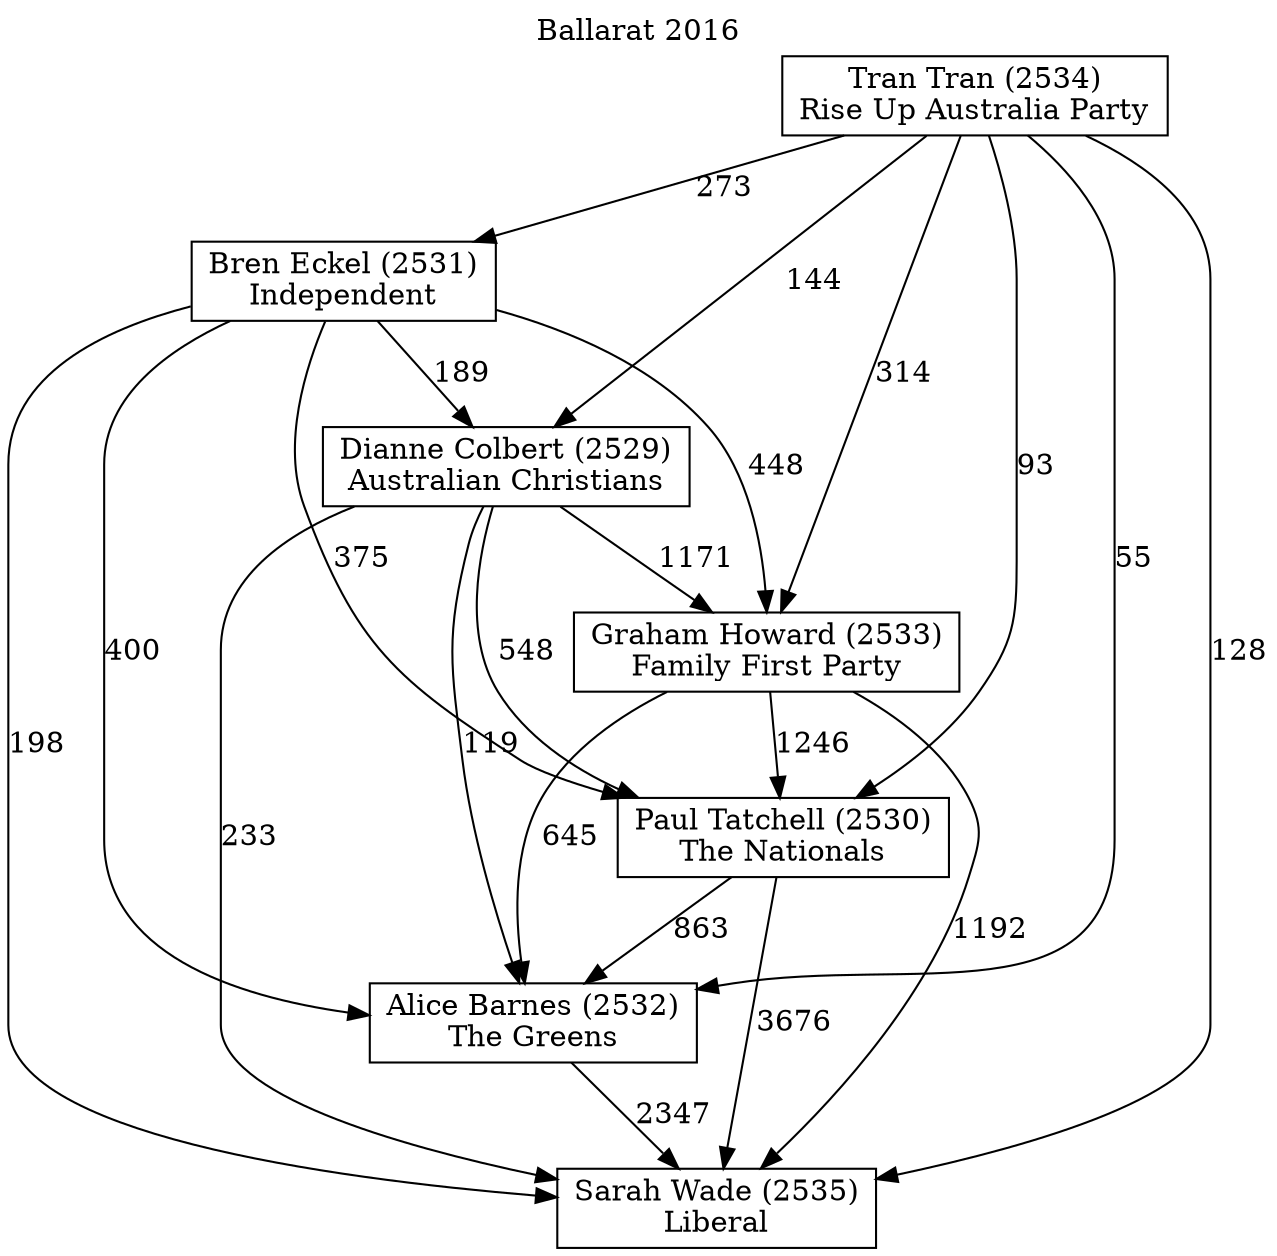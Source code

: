 // House preference flow
digraph "Sarah Wade (2535)_Ballarat_2016" {
	graph [label="Ballarat 2016" labelloc=t mclimit=10]
	node [shape=box]
	"Bren Eckel (2531)" [label="Bren Eckel (2531)
Independent"]
	"Sarah Wade (2535)" [label="Sarah Wade (2535)
Liberal"]
	"Dianne Colbert (2529)" [label="Dianne Colbert (2529)
Australian Christians"]
	"Tran Tran (2534)" [label="Tran Tran (2534)
Rise Up Australia Party"]
	"Paul Tatchell (2530)" [label="Paul Tatchell (2530)
The Nationals"]
	"Graham Howard (2533)" [label="Graham Howard (2533)
Family First Party"]
	"Alice Barnes (2532)" [label="Alice Barnes (2532)
The Greens"]
	"Paul Tatchell (2530)" -> "Sarah Wade (2535)" [label=3676]
	"Graham Howard (2533)" -> "Sarah Wade (2535)" [label=1192]
	"Tran Tran (2534)" -> "Alice Barnes (2532)" [label=55]
	"Dianne Colbert (2529)" -> "Paul Tatchell (2530)" [label=548]
	"Tran Tran (2534)" -> "Sarah Wade (2535)" [label=128]
	"Paul Tatchell (2530)" -> "Alice Barnes (2532)" [label=863]
	"Alice Barnes (2532)" -> "Sarah Wade (2535)" [label=2347]
	"Dianne Colbert (2529)" -> "Sarah Wade (2535)" [label=233]
	"Bren Eckel (2531)" -> "Sarah Wade (2535)" [label=198]
	"Graham Howard (2533)" -> "Paul Tatchell (2530)" [label=1246]
	"Dianne Colbert (2529)" -> "Alice Barnes (2532)" [label=119]
	"Tran Tran (2534)" -> "Paul Tatchell (2530)" [label=93]
	"Dianne Colbert (2529)" -> "Graham Howard (2533)" [label=1171]
	"Bren Eckel (2531)" -> "Paul Tatchell (2530)" [label=375]
	"Bren Eckel (2531)" -> "Alice Barnes (2532)" [label=400]
	"Bren Eckel (2531)" -> "Dianne Colbert (2529)" [label=189]
	"Tran Tran (2534)" -> "Bren Eckel (2531)" [label=273]
	"Tran Tran (2534)" -> "Graham Howard (2533)" [label=314]
	"Tran Tran (2534)" -> "Dianne Colbert (2529)" [label=144]
	"Graham Howard (2533)" -> "Alice Barnes (2532)" [label=645]
	"Bren Eckel (2531)" -> "Graham Howard (2533)" [label=448]
}
